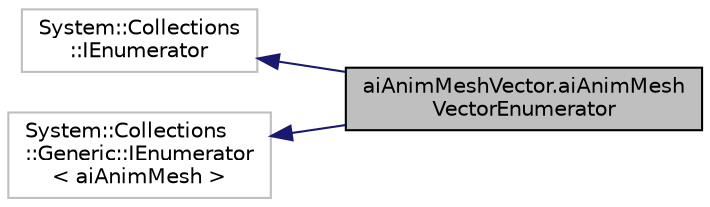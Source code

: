 digraph "aiAnimMeshVector.aiAnimMeshVectorEnumerator"
{
  edge [fontname="Helvetica",fontsize="10",labelfontname="Helvetica",labelfontsize="10"];
  node [fontname="Helvetica",fontsize="10",shape=record];
  rankdir="LR";
  Node1 [label="aiAnimMeshVector.aiAnimMesh\lVectorEnumerator",height=0.2,width=0.4,color="black", fillcolor="grey75", style="filled", fontcolor="black"];
  Node2 -> Node1 [dir="back",color="midnightblue",fontsize="10",style="solid"];
  Node2 [label="System::Collections\l::IEnumerator",height=0.2,width=0.4,color="grey75", fillcolor="white", style="filled"];
  Node3 -> Node1 [dir="back",color="midnightblue",fontsize="10",style="solid"];
  Node3 [label="System::Collections\l::Generic::IEnumerator\l\< aiAnimMesh \>",height=0.2,width=0.4,color="grey75", fillcolor="white", style="filled"];
}
